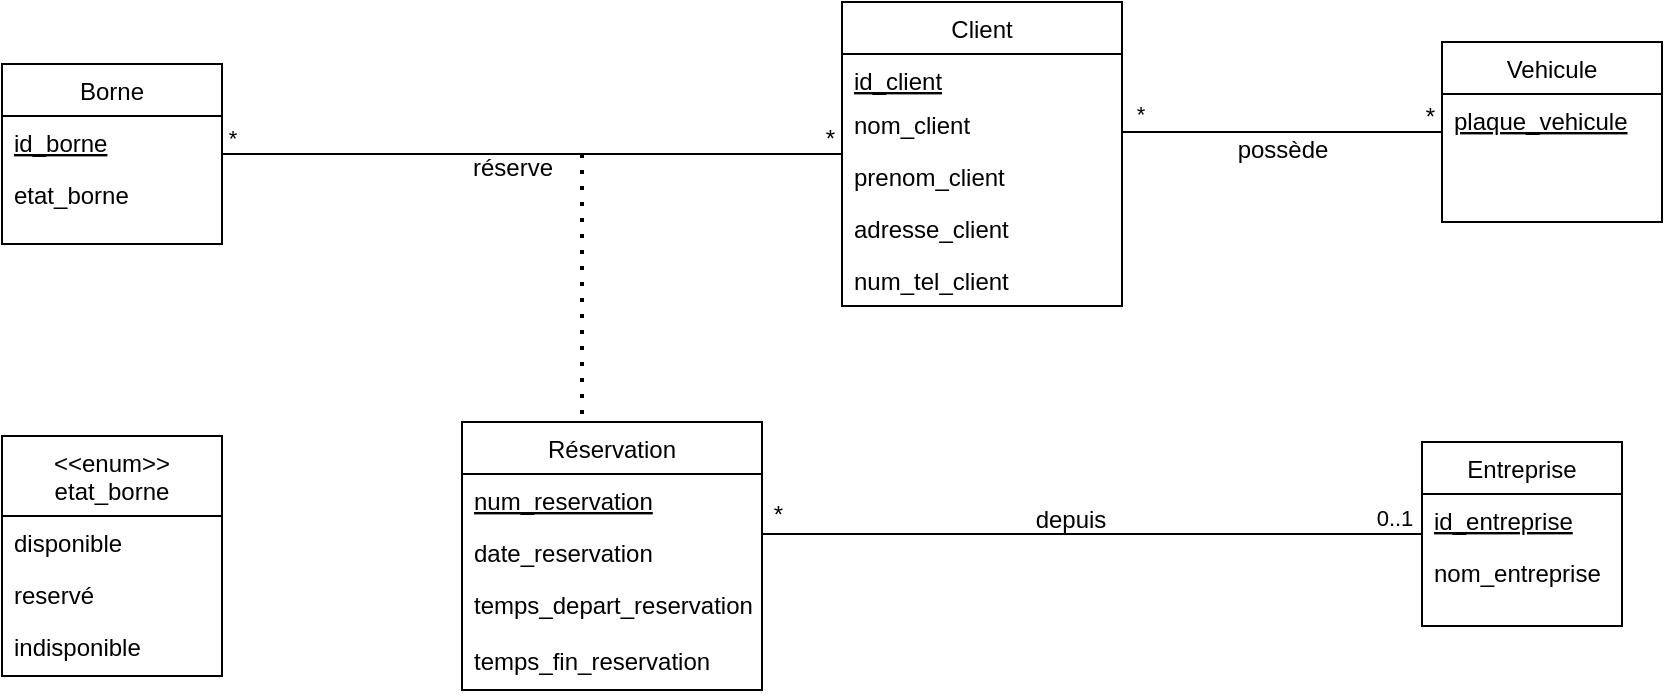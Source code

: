 <mxfile version="24.4.8" type="github">
  <diagram id="C5RBs43oDa-KdzZeNtuy" name="Page-1">
    <mxGraphModel dx="1050" dy="1772" grid="1" gridSize="10" guides="1" tooltips="1" connect="1" arrows="1" fold="1" page="1" pageScale="1" pageWidth="827" pageHeight="1169" math="0" shadow="0">
      <root>
        <mxCell id="WIyWlLk6GJQsqaUBKTNV-0" />
        <mxCell id="WIyWlLk6GJQsqaUBKTNV-1" parent="WIyWlLk6GJQsqaUBKTNV-0" />
        <mxCell id="zkfFHV4jXpPFQw0GAbJ--26" value="" style="endArrow=none;shadow=0;strokeWidth=1;rounded=0;curved=0;endFill=0;edgeStyle=elbowEdgeStyle;elbow=vertical;" parent="WIyWlLk6GJQsqaUBKTNV-1" source="DxgW50mW_xUSIO1jQML3-6" target="DxgW50mW_xUSIO1jQML3-16" edge="1">
          <mxGeometry x="0.5" y="41" relative="1" as="geometry">
            <mxPoint x="1201.0" y="45.25" as="sourcePoint" />
            <mxPoint x="1330" y="50" as="targetPoint" />
            <mxPoint x="-40" y="32" as="offset" />
            <Array as="points" />
          </mxGeometry>
        </mxCell>
        <mxCell id="zkfFHV4jXpPFQw0GAbJ--28" value="*" style="resizable=0;align=right;verticalAlign=bottom;labelBackgroundColor=none;fontSize=12;" parent="zkfFHV4jXpPFQw0GAbJ--26" connectable="0" vertex="1">
          <mxGeometry x="1" relative="1" as="geometry">
            <mxPoint x="-2" y="1" as="offset" />
          </mxGeometry>
        </mxCell>
        <mxCell id="zkfFHV4jXpPFQw0GAbJ--29" value="possède" style="text;html=1;resizable=0;points=[];;align=center;verticalAlign=middle;labelBackgroundColor=none;rounded=0;shadow=0;strokeWidth=1;fontSize=12;" parent="zkfFHV4jXpPFQw0GAbJ--26" vertex="1" connectable="0">
          <mxGeometry x="0.5" y="49" relative="1" as="geometry">
            <mxPoint x="-40" y="58" as="offset" />
          </mxGeometry>
        </mxCell>
        <mxCell id="DxgW50mW_xUSIO1jQML3-15" value="*" style="edgeLabel;html=1;align=center;verticalAlign=middle;resizable=0;points=[];" parent="zkfFHV4jXpPFQw0GAbJ--26" vertex="1" connectable="0">
          <mxGeometry x="-0.825" y="2" relative="1" as="geometry">
            <mxPoint x="-5" y="-7" as="offset" />
          </mxGeometry>
        </mxCell>
        <mxCell id="DxgW50mW_xUSIO1jQML3-6" value="Client" style="swimlane;fontStyle=0;align=center;verticalAlign=top;childLayout=stackLayout;horizontal=1;startSize=26;horizontalStack=0;resizeParent=1;resizeLast=0;collapsible=1;marginBottom=0;rounded=0;shadow=0;strokeWidth=1;" parent="WIyWlLk6GJQsqaUBKTNV-1" vertex="1">
          <mxGeometry x="1050" y="-20" width="140" height="152" as="geometry">
            <mxRectangle x="550" y="140" width="160" height="26" as="alternateBounds" />
          </mxGeometry>
        </mxCell>
        <mxCell id="DxgW50mW_xUSIO1jQML3-7" value="id_client" style="text;align=left;verticalAlign=top;spacingLeft=4;spacingRight=4;overflow=hidden;rotatable=0;points=[[0,0.5],[1,0.5]];portConstraint=eastwest;fontStyle=4" parent="DxgW50mW_xUSIO1jQML3-6" vertex="1">
          <mxGeometry y="26" width="140" height="22" as="geometry" />
        </mxCell>
        <mxCell id="DxgW50mW_xUSIO1jQML3-8" value="nom_client" style="text;align=left;verticalAlign=top;spacingLeft=4;spacingRight=4;overflow=hidden;rotatable=0;points=[[0,0.5],[1,0.5]];portConstraint=eastwest;rounded=0;shadow=0;html=0;" parent="DxgW50mW_xUSIO1jQML3-6" vertex="1">
          <mxGeometry y="48" width="140" height="26" as="geometry" />
        </mxCell>
        <mxCell id="DxgW50mW_xUSIO1jQML3-9" value="prenom_client" style="text;align=left;verticalAlign=top;spacingLeft=4;spacingRight=4;overflow=hidden;rotatable=0;points=[[0,0.5],[1,0.5]];portConstraint=eastwest;rounded=0;shadow=0;html=0;" parent="DxgW50mW_xUSIO1jQML3-6" vertex="1">
          <mxGeometry y="74" width="140" height="26" as="geometry" />
        </mxCell>
        <mxCell id="DxgW50mW_xUSIO1jQML3-10" value="adresse_client" style="text;align=left;verticalAlign=top;spacingLeft=4;spacingRight=4;overflow=hidden;rotatable=0;points=[[0,0.5],[1,0.5]];portConstraint=eastwest;rounded=0;shadow=0;html=0;" parent="DxgW50mW_xUSIO1jQML3-6" vertex="1">
          <mxGeometry y="100" width="140" height="26" as="geometry" />
        </mxCell>
        <mxCell id="DxgW50mW_xUSIO1jQML3-11" value="num_tel_client" style="text;align=left;verticalAlign=top;spacingLeft=4;spacingRight=4;overflow=hidden;rotatable=0;points=[[0,0.5],[1,0.5]];portConstraint=eastwest;rounded=0;shadow=0;html=0;" parent="DxgW50mW_xUSIO1jQML3-6" vertex="1">
          <mxGeometry y="126" width="140" height="26" as="geometry" />
        </mxCell>
        <mxCell id="DxgW50mW_xUSIO1jQML3-16" value="Vehicule" style="swimlane;fontStyle=0;align=center;verticalAlign=top;childLayout=stackLayout;horizontal=1;startSize=26;horizontalStack=0;resizeParent=1;resizeLast=0;collapsible=1;marginBottom=0;rounded=0;shadow=0;strokeWidth=1;" parent="WIyWlLk6GJQsqaUBKTNV-1" vertex="1">
          <mxGeometry x="1350" width="110" height="90" as="geometry">
            <mxRectangle x="550" y="140" width="160" height="26" as="alternateBounds" />
          </mxGeometry>
        </mxCell>
        <mxCell id="DxgW50mW_xUSIO1jQML3-20" value="plaque_vehicule" style="text;align=left;verticalAlign=top;spacingLeft=4;spacingRight=4;overflow=hidden;rotatable=0;points=[[0,0.5],[1,0.5]];portConstraint=eastwest;rounded=0;shadow=0;html=0;fontStyle=4" parent="DxgW50mW_xUSIO1jQML3-16" vertex="1">
          <mxGeometry y="26" width="110" height="26" as="geometry" />
        </mxCell>
        <mxCell id="DxgW50mW_xUSIO1jQML3-22" value="Entreprise" style="swimlane;fontStyle=0;align=center;verticalAlign=top;childLayout=stackLayout;horizontal=1;startSize=26;horizontalStack=0;resizeParent=1;resizeLast=0;collapsible=1;marginBottom=0;rounded=0;shadow=0;strokeWidth=1;" parent="WIyWlLk6GJQsqaUBKTNV-1" vertex="1">
          <mxGeometry x="1340" y="200" width="100" height="92" as="geometry">
            <mxRectangle x="550" y="140" width="160" height="26" as="alternateBounds" />
          </mxGeometry>
        </mxCell>
        <mxCell id="DxgW50mW_xUSIO1jQML3-23" value="id_entreprise" style="text;align=left;verticalAlign=top;spacingLeft=4;spacingRight=4;overflow=hidden;rotatable=0;points=[[0,0.5],[1,0.5]];portConstraint=eastwest;rounded=0;shadow=0;html=0;fontStyle=4" parent="DxgW50mW_xUSIO1jQML3-22" vertex="1">
          <mxGeometry y="26" width="100" height="26" as="geometry" />
        </mxCell>
        <mxCell id="DxgW50mW_xUSIO1jQML3-24" value="nom_entreprise" style="text;align=left;verticalAlign=top;spacingLeft=4;spacingRight=4;overflow=hidden;rotatable=0;points=[[0,0.5],[1,0.5]];portConstraint=eastwest;rounded=0;shadow=0;html=0;" parent="DxgW50mW_xUSIO1jQML3-22" vertex="1">
          <mxGeometry y="52" width="100" height="26" as="geometry" />
        </mxCell>
        <mxCell id="DxgW50mW_xUSIO1jQML3-26" value="Borne" style="swimlane;fontStyle=0;align=center;verticalAlign=top;childLayout=stackLayout;horizontal=1;startSize=26;horizontalStack=0;resizeParent=1;resizeLast=0;collapsible=1;marginBottom=0;rounded=0;shadow=0;strokeWidth=1;" parent="WIyWlLk6GJQsqaUBKTNV-1" vertex="1">
          <mxGeometry x="630" y="11" width="110" height="90" as="geometry">
            <mxRectangle x="550" y="140" width="160" height="26" as="alternateBounds" />
          </mxGeometry>
        </mxCell>
        <mxCell id="DxgW50mW_xUSIO1jQML3-27" value="id_borne" style="text;align=left;verticalAlign=top;spacingLeft=4;spacingRight=4;overflow=hidden;rotatable=0;points=[[0,0.5],[1,0.5]];portConstraint=eastwest;rounded=0;shadow=0;html=0;fontStyle=4" parent="DxgW50mW_xUSIO1jQML3-26" vertex="1">
          <mxGeometry y="26" width="110" height="26" as="geometry" />
        </mxCell>
        <mxCell id="DxgW50mW_xUSIO1jQML3-28" value="etat_borne" style="text;align=left;verticalAlign=top;spacingLeft=4;spacingRight=4;overflow=hidden;rotatable=0;points=[[0,0.5],[1,0.5]];portConstraint=eastwest;rounded=0;shadow=0;html=0;" parent="DxgW50mW_xUSIO1jQML3-26" vertex="1">
          <mxGeometry y="52" width="110" height="26" as="geometry" />
        </mxCell>
        <mxCell id="DxgW50mW_xUSIO1jQML3-29" value="" style="endArrow=none;shadow=0;strokeWidth=1;rounded=0;curved=0;endFill=0;edgeStyle=elbowEdgeStyle;elbow=vertical;" parent="WIyWlLk6GJQsqaUBKTNV-1" source="DxgW50mW_xUSIO1jQML3-26" target="DxgW50mW_xUSIO1jQML3-6" edge="1">
          <mxGeometry x="0.5" y="41" relative="1" as="geometry">
            <mxPoint x="590" y="0.464" as="sourcePoint" />
            <mxPoint x="960" y="0.464" as="targetPoint" />
            <mxPoint x="-40" y="32" as="offset" />
          </mxGeometry>
        </mxCell>
        <mxCell id="DxgW50mW_xUSIO1jQML3-30" value="*" style="resizable=0;align=right;verticalAlign=bottom;labelBackgroundColor=none;fontSize=12;" parent="DxgW50mW_xUSIO1jQML3-29" connectable="0" vertex="1">
          <mxGeometry x="1" relative="1" as="geometry">
            <mxPoint x="-2" y="1" as="offset" />
          </mxGeometry>
        </mxCell>
        <mxCell id="DxgW50mW_xUSIO1jQML3-31" value="réserve" style="text;html=1;resizable=0;points=[];;align=center;verticalAlign=middle;labelBackgroundColor=none;rounded=0;shadow=0;strokeWidth=1;fontSize=12;" parent="DxgW50mW_xUSIO1jQML3-29" vertex="1" connectable="0">
          <mxGeometry x="0.5" y="49" relative="1" as="geometry">
            <mxPoint x="-88" y="56" as="offset" />
          </mxGeometry>
        </mxCell>
        <mxCell id="DxgW50mW_xUSIO1jQML3-32" value="*" style="edgeLabel;html=1;align=center;verticalAlign=middle;resizable=0;points=[];" parent="DxgW50mW_xUSIO1jQML3-29" vertex="1" connectable="0">
          <mxGeometry x="-0.825" y="2" relative="1" as="geometry">
            <mxPoint x="-22" y="-6" as="offset" />
          </mxGeometry>
        </mxCell>
        <mxCell id="DxgW50mW_xUSIO1jQML3-33" value="" style="endArrow=none;dashed=1;html=1;dashPattern=1 3;strokeWidth=2;rounded=0;" parent="WIyWlLk6GJQsqaUBKTNV-1" edge="1">
          <mxGeometry width="50" height="50" relative="1" as="geometry">
            <mxPoint x="920" y="186" as="sourcePoint" />
            <mxPoint x="920" y="56" as="targetPoint" />
          </mxGeometry>
        </mxCell>
        <mxCell id="DxgW50mW_xUSIO1jQML3-34" value="Réservation" style="swimlane;fontStyle=0;align=center;verticalAlign=top;childLayout=stackLayout;horizontal=1;startSize=26;horizontalStack=0;resizeParent=1;resizeLast=0;collapsible=1;marginBottom=0;rounded=0;shadow=0;strokeWidth=1;" parent="WIyWlLk6GJQsqaUBKTNV-1" vertex="1">
          <mxGeometry x="860" y="190" width="150" height="134" as="geometry">
            <mxRectangle x="550" y="140" width="160" height="26" as="alternateBounds" />
          </mxGeometry>
        </mxCell>
        <mxCell id="DxgW50mW_xUSIO1jQML3-35" value="num_reservation" style="text;align=left;verticalAlign=top;spacingLeft=4;spacingRight=4;overflow=hidden;rotatable=0;points=[[0,0.5],[1,0.5]];portConstraint=eastwest;rounded=0;shadow=0;html=0;fontStyle=4" parent="DxgW50mW_xUSIO1jQML3-34" vertex="1">
          <mxGeometry y="26" width="150" height="26" as="geometry" />
        </mxCell>
        <mxCell id="DxgW50mW_xUSIO1jQML3-36" value="date_reservation" style="text;align=left;verticalAlign=top;spacingLeft=4;spacingRight=4;overflow=hidden;rotatable=0;points=[[0,0.5],[1,0.5]];portConstraint=eastwest;rounded=0;shadow=0;html=0;" parent="DxgW50mW_xUSIO1jQML3-34" vertex="1">
          <mxGeometry y="52" width="150" height="26" as="geometry" />
        </mxCell>
        <mxCell id="DxgW50mW_xUSIO1jQML3-37" value="temps_depart_reservation" style="text;align=left;verticalAlign=top;spacingLeft=4;spacingRight=4;overflow=hidden;rotatable=0;points=[[0,0.5],[1,0.5]];portConstraint=eastwest;rounded=0;shadow=0;html=0;" parent="DxgW50mW_xUSIO1jQML3-34" vertex="1">
          <mxGeometry y="78" width="150" height="28" as="geometry" />
        </mxCell>
        <mxCell id="DxgW50mW_xUSIO1jQML3-38" value="temps_fin_reservation" style="text;align=left;verticalAlign=top;spacingLeft=4;spacingRight=4;overflow=hidden;rotatable=0;points=[[0,0.5],[1,0.5]];portConstraint=eastwest;rounded=0;shadow=0;html=0;" parent="DxgW50mW_xUSIO1jQML3-34" vertex="1">
          <mxGeometry y="106" width="150" height="28" as="geometry" />
        </mxCell>
        <mxCell id="5pTFHwQ1baN9t4txSgTW-1" value="" style="endArrow=none;shadow=0;strokeWidth=1;rounded=0;curved=0;endFill=0;edgeStyle=elbowEdgeStyle;elbow=vertical;" parent="WIyWlLk6GJQsqaUBKTNV-1" source="DxgW50mW_xUSIO1jQML3-22" target="DxgW50mW_xUSIO1jQML3-34" edge="1">
          <mxGeometry x="0.5" y="41" relative="1" as="geometry">
            <mxPoint x="920" y="-81" as="sourcePoint" />
            <mxPoint x="920" y="56" as="targetPoint" />
            <mxPoint x="-40" y="32" as="offset" />
          </mxGeometry>
        </mxCell>
        <mxCell id="5pTFHwQ1baN9t4txSgTW-2" value="*" style="resizable=0;align=right;verticalAlign=bottom;labelBackgroundColor=none;fontSize=12;" parent="5pTFHwQ1baN9t4txSgTW-1" connectable="0" vertex="1">
          <mxGeometry x="1" relative="1" as="geometry">
            <mxPoint x="12" y="-1" as="offset" />
          </mxGeometry>
        </mxCell>
        <mxCell id="5pTFHwQ1baN9t4txSgTW-3" value="depuis" style="text;html=1;resizable=0;points=[];;align=center;verticalAlign=middle;labelBackgroundColor=none;rounded=0;shadow=0;strokeWidth=1;fontSize=12;" parent="5pTFHwQ1baN9t4txSgTW-1" vertex="1" connectable="0">
          <mxGeometry x="0.5" y="49" relative="1" as="geometry">
            <mxPoint x="71" y="-56" as="offset" />
          </mxGeometry>
        </mxCell>
        <mxCell id="5pTFHwQ1baN9t4txSgTW-4" value="0..1" style="edgeLabel;html=1;align=center;verticalAlign=middle;resizable=0;points=[];" parent="5pTFHwQ1baN9t4txSgTW-1" vertex="1" connectable="0">
          <mxGeometry x="-0.825" y="2" relative="1" as="geometry">
            <mxPoint x="15" y="-10" as="offset" />
          </mxGeometry>
        </mxCell>
        <mxCell id="EuO2IUXKhXnmvy3ztK06-0" value="&lt;&lt;enum&gt;&gt;&#xa;etat_borne" style="swimlane;fontStyle=0;align=center;verticalAlign=top;childLayout=stackLayout;horizontal=1;startSize=40;horizontalStack=0;resizeParent=1;resizeLast=0;collapsible=1;marginBottom=0;rounded=0;shadow=0;strokeWidth=1;" vertex="1" parent="WIyWlLk6GJQsqaUBKTNV-1">
          <mxGeometry x="630" y="197" width="110" height="120" as="geometry">
            <mxRectangle x="550" y="140" width="160" height="26" as="alternateBounds" />
          </mxGeometry>
        </mxCell>
        <mxCell id="EuO2IUXKhXnmvy3ztK06-2" value="disponible" style="text;align=left;verticalAlign=top;spacingLeft=4;spacingRight=4;overflow=hidden;rotatable=0;points=[[0,0.5],[1,0.5]];portConstraint=eastwest;rounded=0;shadow=0;html=0;" vertex="1" parent="EuO2IUXKhXnmvy3ztK06-0">
          <mxGeometry y="40" width="110" height="26" as="geometry" />
        </mxCell>
        <mxCell id="EuO2IUXKhXnmvy3ztK06-3" value="reservé" style="text;align=left;verticalAlign=top;spacingLeft=4;spacingRight=4;overflow=hidden;rotatable=0;points=[[0,0.5],[1,0.5]];portConstraint=eastwest;rounded=0;shadow=0;html=0;" vertex="1" parent="EuO2IUXKhXnmvy3ztK06-0">
          <mxGeometry y="66" width="110" height="26" as="geometry" />
        </mxCell>
        <mxCell id="EuO2IUXKhXnmvy3ztK06-4" value="indisponible" style="text;align=left;verticalAlign=top;spacingLeft=4;spacingRight=4;overflow=hidden;rotatable=0;points=[[0,0.5],[1,0.5]];portConstraint=eastwest;rounded=0;shadow=0;html=0;" vertex="1" parent="EuO2IUXKhXnmvy3ztK06-0">
          <mxGeometry y="92" width="110" height="26" as="geometry" />
        </mxCell>
      </root>
    </mxGraphModel>
  </diagram>
</mxfile>
